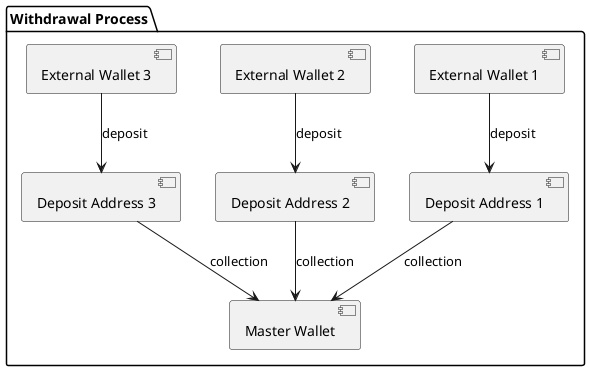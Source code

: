 @startuml
package "Withdrawal Process" {
    [Master Wallet] as MW
    [External Wallet 1] as EW_1
    [External Wallet 2] as EW_2
    [External Wallet 3] as EW_3
    [Deposit Address 1] as DA_1
    [Deposit Address 2] as DA_2
    [Deposit Address 3] as DA_3

    EW_1 --> DA_1 : deposit
    EW_2 --> DA_2 : deposit
    EW_3 --> DA_3 : deposit

    DA_1 --> MW : collection
    DA_2 --> MW : collection
    DA_3 --> MW : collection

}
@enduml

